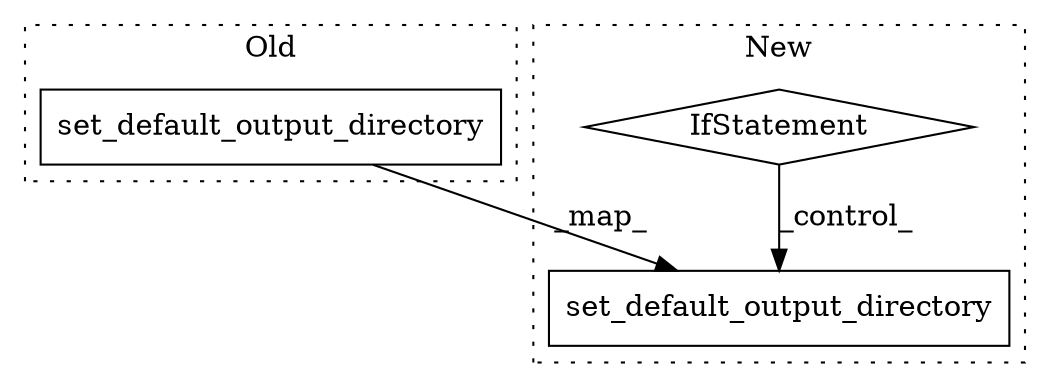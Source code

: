 digraph G {
subgraph cluster0 {
1 [label="set_default_output_directory" a="32" s="11366,11429" l="29,1" shape="box"];
label = "Old";
style="dotted";
}
subgraph cluster1 {
2 [label="set_default_output_directory" a="32" s="11713,11766" l="29,1" shape="box"];
3 [label="IfStatement" a="25" s="11635,11678" l="4,2" shape="diamond"];
label = "New";
style="dotted";
}
1 -> 2 [label="_map_"];
3 -> 2 [label="_control_"];
}